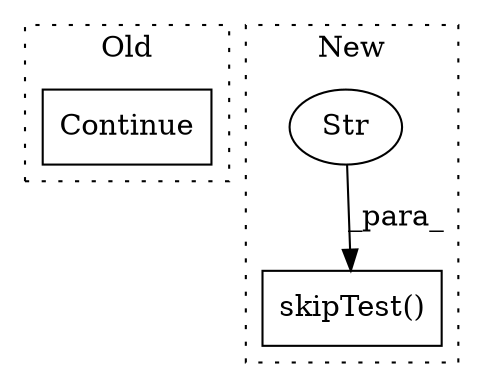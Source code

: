 digraph G {
subgraph cluster0 {
1 [label="Continue" a="43" s="7466" l="8" shape="box"];
label = "Old";
style="dotted";
}
subgraph cluster1 {
2 [label="skipTest()" a="75" s="8028,8061" l="14,1" shape="box"];
3 [label="Str" a="66" s="8042" l="19" shape="ellipse"];
label = "New";
style="dotted";
}
3 -> 2 [label="_para_"];
}